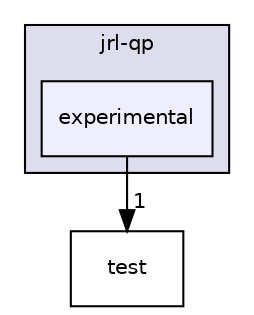 digraph "include/jrl-qp/experimental" {
  compound=true
  node [ fontsize="10", fontname="Helvetica"];
  edge [ labelfontsize="10", labelfontname="Helvetica"];
  subgraph clusterdir_98f7936f085cf19cdf0ebc7927b0f05e {
    graph [ bgcolor="#ddddee", pencolor="black", label="jrl-qp" fontname="Helvetica", fontsize="10", URL="dir_98f7936f085cf19cdf0ebc7927b0f05e.html"]
  dir_49c9cda5c07df36712bc188c48f3d0a4 [shape=box, label="experimental", style="filled", fillcolor="#eeeeff", pencolor="black", URL="dir_49c9cda5c07df36712bc188c48f3d0a4.html"];
  }
  dir_bce3761f5705fc7212499374e6418948 [shape=box label="test" URL="dir_bce3761f5705fc7212499374e6418948.html"];
  dir_49c9cda5c07df36712bc188c48f3d0a4->dir_bce3761f5705fc7212499374e6418948 [headlabel="1", labeldistance=1.5 headhref="dir_000002_000004.html"];
}
